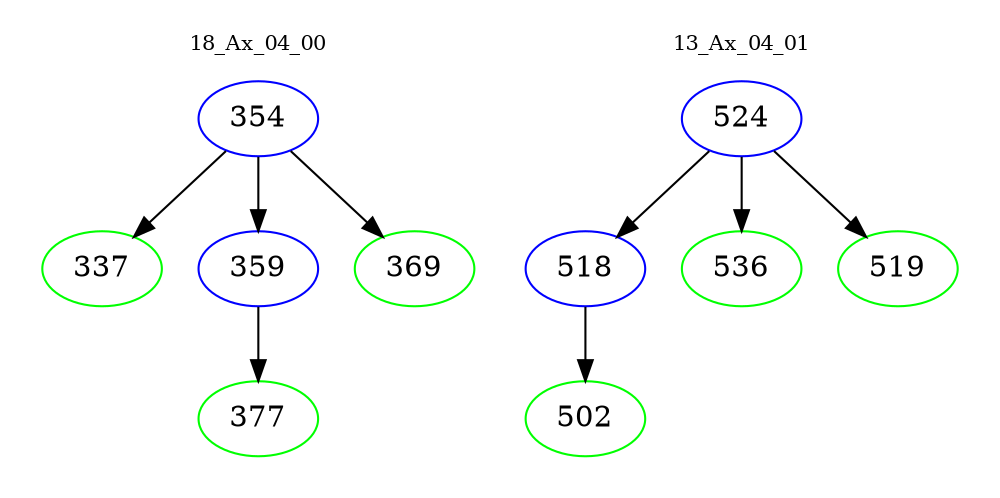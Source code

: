 digraph{
subgraph cluster_0 {
color = white
label = "18_Ax_04_00";
fontsize=10;
T0_354 [label="354", color="blue"]
T0_354 -> T0_337 [color="black"]
T0_337 [label="337", color="green"]
T0_354 -> T0_359 [color="black"]
T0_359 [label="359", color="blue"]
T0_359 -> T0_377 [color="black"]
T0_377 [label="377", color="green"]
T0_354 -> T0_369 [color="black"]
T0_369 [label="369", color="green"]
}
subgraph cluster_1 {
color = white
label = "13_Ax_04_01";
fontsize=10;
T1_524 [label="524", color="blue"]
T1_524 -> T1_518 [color="black"]
T1_518 [label="518", color="blue"]
T1_518 -> T1_502 [color="black"]
T1_502 [label="502", color="green"]
T1_524 -> T1_536 [color="black"]
T1_536 [label="536", color="green"]
T1_524 -> T1_519 [color="black"]
T1_519 [label="519", color="green"]
}
}
